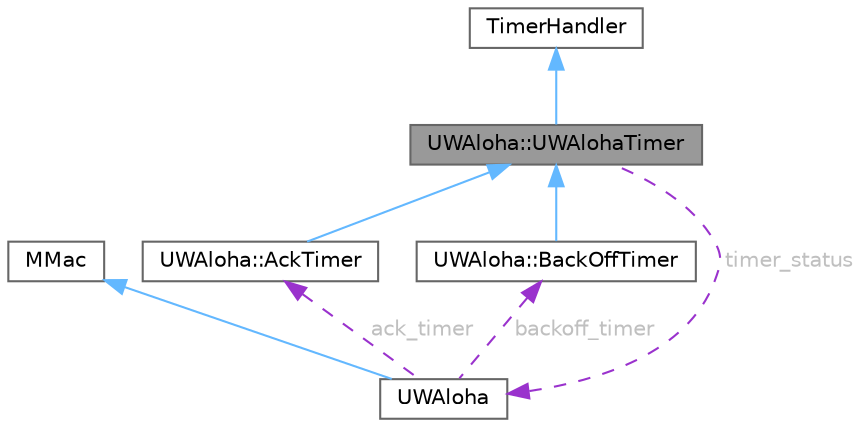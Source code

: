 digraph "UWAloha::UWAlohaTimer"
{
 // LATEX_PDF_SIZE
  bgcolor="transparent";
  edge [fontname=Helvetica,fontsize=10,labelfontname=Helvetica,labelfontsize=10];
  node [fontname=Helvetica,fontsize=10,shape=box,height=0.2,width=0.4];
  Node1 [id="Node000001",label="UWAloha::UWAlohaTimer",height=0.2,width=0.4,color="gray40", fillcolor="grey60", style="filled", fontcolor="black",tooltip="Base class of all the timer used in this protocol."];
  Node2 -> Node1 [id="edge1_Node000001_Node000002",dir="back",color="steelblue1",style="solid",tooltip=" "];
  Node2 [id="Node000002",label="TimerHandler",height=0.2,width=0.4,color="gray40", fillcolor="white", style="filled",tooltip=" "];
  Node3 -> Node1 [id="edge2_Node000001_Node000003",dir="back",color="darkorchid3",style="dashed",tooltip=" ",label=" timer_status",fontcolor="grey" ];
  Node3 [id="Node000003",label="UWAloha",height=0.2,width=0.4,color="gray40", fillcolor="white", style="filled",URL="$classUWAloha.html",tooltip="This is the base class of UWAloha protocol, which is a derived class of MMac."];
  Node4 -> Node3 [id="edge3_Node000003_Node000004",dir="back",color="steelblue1",style="solid",tooltip=" "];
  Node4 [id="Node000004",label="MMac",height=0.2,width=0.4,color="gray40", fillcolor="white", style="filled",tooltip=" "];
  Node5 -> Node3 [id="edge4_Node000003_Node000005",dir="back",color="darkorchid3",style="dashed",tooltip=" ",label=" ack_timer",fontcolor="grey" ];
  Node5 [id="Node000005",label="UWAloha::AckTimer",height=0.2,width=0.4,color="gray40", fillcolor="white", style="filled",URL="$classUWAloha_1_1AckTimer.html",tooltip="Base class of AckTimer, which is a derived class of UWAlohaTimer."];
  Node1 -> Node5 [id="edge5_Node000005_Node000001",dir="back",color="steelblue1",style="solid",tooltip=" "];
  Node6 -> Node3 [id="edge6_Node000003_Node000006",dir="back",color="darkorchid3",style="dashed",tooltip=" ",label=" backoff_timer",fontcolor="grey" ];
  Node6 [id="Node000006",label="UWAloha::BackOffTimer",height=0.2,width=0.4,color="gray40", fillcolor="white", style="filled",URL="$classUWAloha_1_1BackOffTimer.html",tooltip="Base class of BackoffTimer."];
  Node1 -> Node6 [id="edge7_Node000006_Node000001",dir="back",color="steelblue1",style="solid",tooltip=" "];
}
